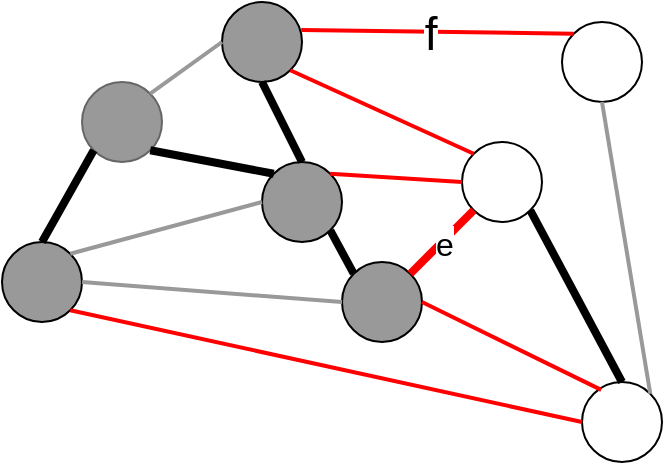<mxfile version="21.3.2" type="device">
  <diagram name="Page-1" id="Rg7tFy21nEe66vsASfUe">
    <mxGraphModel dx="413" dy="259" grid="1" gridSize="10" guides="1" tooltips="1" connect="1" arrows="1" fold="1" page="1" pageScale="1" pageWidth="850" pageHeight="1100" math="0" shadow="0">
      <root>
        <mxCell id="0" />
        <mxCell id="1" parent="0" />
        <mxCell id="K1aNCSsKctviTdPy4IMN-1" value="" style="ellipse;whiteSpace=wrap;html=1;aspect=fixed;fillColor=#999999;strokeColor=#666666;fontColor=#333333;" vertex="1" parent="1">
          <mxGeometry x="120" y="200" width="40" height="40" as="geometry" />
        </mxCell>
        <mxCell id="K1aNCSsKctviTdPy4IMN-2" value="" style="ellipse;whiteSpace=wrap;html=1;aspect=fixed;fillColor=#999999;" vertex="1" parent="1">
          <mxGeometry x="190" y="160" width="40" height="40" as="geometry" />
        </mxCell>
        <mxCell id="K1aNCSsKctviTdPy4IMN-3" value="" style="ellipse;whiteSpace=wrap;html=1;aspect=fixed;fillColor=#999999;" vertex="1" parent="1">
          <mxGeometry x="80" y="280" width="40" height="40" as="geometry" />
        </mxCell>
        <mxCell id="K1aNCSsKctviTdPy4IMN-4" value="" style="ellipse;whiteSpace=wrap;html=1;aspect=fixed;fillColor=#999999;" vertex="1" parent="1">
          <mxGeometry x="210" y="240" width="40" height="40" as="geometry" />
        </mxCell>
        <mxCell id="K1aNCSsKctviTdPy4IMN-5" value="" style="ellipse;whiteSpace=wrap;html=1;aspect=fixed;fontStyle=1" vertex="1" parent="1">
          <mxGeometry x="360" y="170" width="40" height="40" as="geometry" />
        </mxCell>
        <mxCell id="K1aNCSsKctviTdPy4IMN-6" value="" style="ellipse;whiteSpace=wrap;html=1;aspect=fixed;fillColor=#999999;" vertex="1" parent="1">
          <mxGeometry x="250" y="290" width="40" height="40" as="geometry" />
        </mxCell>
        <mxCell id="K1aNCSsKctviTdPy4IMN-7" value="" style="ellipse;whiteSpace=wrap;html=1;aspect=fixed;" vertex="1" parent="1">
          <mxGeometry x="310" y="230" width="40" height="40" as="geometry" />
        </mxCell>
        <mxCell id="K1aNCSsKctviTdPy4IMN-8" value="" style="ellipse;whiteSpace=wrap;html=1;aspect=fixed;" vertex="1" parent="1">
          <mxGeometry x="370" y="350" width="40" height="40" as="geometry" />
        </mxCell>
        <mxCell id="K1aNCSsKctviTdPy4IMN-9" value="" style="endArrow=none;html=1;rounded=0;entryX=0;entryY=1;entryDx=0;entryDy=0;exitX=0.5;exitY=0;exitDx=0;exitDy=0;strokeWidth=4;" edge="1" parent="1" source="K1aNCSsKctviTdPy4IMN-3" target="K1aNCSsKctviTdPy4IMN-1">
          <mxGeometry width="50" height="50" relative="1" as="geometry">
            <mxPoint x="250" y="300" as="sourcePoint" />
            <mxPoint x="300" y="250" as="targetPoint" />
          </mxGeometry>
        </mxCell>
        <mxCell id="K1aNCSsKctviTdPy4IMN-10" value="" style="endArrow=none;html=1;rounded=0;entryX=0;entryY=0;entryDx=0;entryDy=0;exitX=1;exitY=1;exitDx=0;exitDy=0;strokeWidth=4;" edge="1" parent="1" source="K1aNCSsKctviTdPy4IMN-1" target="K1aNCSsKctviTdPy4IMN-4">
          <mxGeometry width="50" height="50" relative="1" as="geometry">
            <mxPoint x="110" y="290" as="sourcePoint" />
            <mxPoint x="136" y="244" as="targetPoint" />
          </mxGeometry>
        </mxCell>
        <mxCell id="K1aNCSsKctviTdPy4IMN-11" value="" style="endArrow=none;html=1;rounded=0;entryX=1;entryY=1;entryDx=0;entryDy=0;exitX=0;exitY=0;exitDx=0;exitDy=0;strokeWidth=4;" edge="1" parent="1" source="K1aNCSsKctviTdPy4IMN-6" target="K1aNCSsKctviTdPy4IMN-4">
          <mxGeometry width="50" height="50" relative="1" as="geometry">
            <mxPoint x="164" y="244" as="sourcePoint" />
            <mxPoint x="186" y="276" as="targetPoint" />
          </mxGeometry>
        </mxCell>
        <mxCell id="K1aNCSsKctviTdPy4IMN-12" value="" style="endArrow=none;html=1;rounded=0;entryX=0;entryY=0.5;entryDx=0;entryDy=0;exitX=1;exitY=0;exitDx=0;exitDy=0;strokeWidth=2;strokeColor=#999999;" edge="1" parent="1" source="K1aNCSsKctviTdPy4IMN-3" target="K1aNCSsKctviTdPy4IMN-4">
          <mxGeometry width="50" height="50" relative="1" as="geometry">
            <mxPoint x="110" y="290" as="sourcePoint" />
            <mxPoint x="136" y="244" as="targetPoint" />
          </mxGeometry>
        </mxCell>
        <mxCell id="K1aNCSsKctviTdPy4IMN-13" value="" style="endArrow=none;html=1;rounded=0;entryX=0;entryY=0.5;entryDx=0;entryDy=0;exitX=1;exitY=0.5;exitDx=0;exitDy=0;strokeWidth=2;strokeColor=#999999;" edge="1" parent="1" source="K1aNCSsKctviTdPy4IMN-3" target="K1aNCSsKctviTdPy4IMN-6">
          <mxGeometry width="50" height="50" relative="1" as="geometry">
            <mxPoint x="124" y="296" as="sourcePoint" />
            <mxPoint x="200" y="280" as="targetPoint" />
          </mxGeometry>
        </mxCell>
        <mxCell id="K1aNCSsKctviTdPy4IMN-14" value="" style="endArrow=none;html=1;rounded=0;entryX=0;entryY=0.5;entryDx=0;entryDy=0;exitX=1;exitY=0;exitDx=0;exitDy=0;strokeWidth=2;strokeColor=#999999;" edge="1" parent="1" source="K1aNCSsKctviTdPy4IMN-1" target="K1aNCSsKctviTdPy4IMN-2">
          <mxGeometry width="50" height="50" relative="1" as="geometry">
            <mxPoint x="164" y="210" as="sourcePoint" />
            <mxPoint x="240" y="194" as="targetPoint" />
          </mxGeometry>
        </mxCell>
        <mxCell id="K1aNCSsKctviTdPy4IMN-15" value="" style="endArrow=none;html=1;rounded=0;entryX=0.5;entryY=0;entryDx=0;entryDy=0;exitX=0.5;exitY=1;exitDx=0;exitDy=0;strokeWidth=4;" edge="1" parent="1" source="K1aNCSsKctviTdPy4IMN-2" target="K1aNCSsKctviTdPy4IMN-4">
          <mxGeometry width="50" height="50" relative="1" as="geometry">
            <mxPoint x="164" y="244" as="sourcePoint" />
            <mxPoint x="206" y="266" as="targetPoint" />
          </mxGeometry>
        </mxCell>
        <mxCell id="K1aNCSsKctviTdPy4IMN-16" value="" style="endArrow=none;html=1;rounded=0;entryX=1;entryY=0;entryDx=0;entryDy=0;exitX=0;exitY=0.5;exitDx=0;exitDy=0;strokeWidth=2;strokeColor=#FF0000;" edge="1" parent="1" source="K1aNCSsKctviTdPy4IMN-7" target="K1aNCSsKctviTdPy4IMN-4">
          <mxGeometry width="50" height="50" relative="1" as="geometry">
            <mxPoint x="250" y="220" as="sourcePoint" />
            <mxPoint x="220" y="260" as="targetPoint" />
          </mxGeometry>
        </mxCell>
        <mxCell id="K1aNCSsKctviTdPy4IMN-17" value="" style="endArrow=none;html=1;rounded=0;entryX=1;entryY=1;entryDx=0;entryDy=0;exitX=0;exitY=0.5;exitDx=0;exitDy=0;strokeWidth=2;strokeColor=#FF0000;" edge="1" parent="1" source="K1aNCSsKctviTdPy4IMN-8" target="K1aNCSsKctviTdPy4IMN-3">
          <mxGeometry width="50" height="50" relative="1" as="geometry">
            <mxPoint x="320" y="260" as="sourcePoint" />
            <mxPoint x="234" y="266" as="targetPoint" />
          </mxGeometry>
        </mxCell>
        <mxCell id="K1aNCSsKctviTdPy4IMN-18" value="" style="endArrow=none;html=1;rounded=0;entryX=1;entryY=0.5;entryDx=0;entryDy=0;exitX=0.24;exitY=0.099;exitDx=0;exitDy=0;strokeWidth=2;strokeColor=#FF0000;exitPerimeter=0;" edge="1" parent="1" source="K1aNCSsKctviTdPy4IMN-8" target="K1aNCSsKctviTdPy4IMN-6">
          <mxGeometry width="50" height="50" relative="1" as="geometry">
            <mxPoint x="340" y="370" as="sourcePoint" />
            <mxPoint x="124" y="324" as="targetPoint" />
          </mxGeometry>
        </mxCell>
        <mxCell id="K1aNCSsKctviTdPy4IMN-19" value="" style="endArrow=none;html=1;rounded=0;entryX=1;entryY=1;entryDx=0;entryDy=0;exitX=0.5;exitY=0;exitDx=0;exitDy=0;strokeWidth=4;" edge="1" parent="1" source="K1aNCSsKctviTdPy4IMN-8" target="K1aNCSsKctviTdPy4IMN-7">
          <mxGeometry width="50" height="50" relative="1" as="geometry">
            <mxPoint x="320" y="260" as="sourcePoint" />
            <mxPoint x="234" y="266" as="targetPoint" />
          </mxGeometry>
        </mxCell>
        <mxCell id="K1aNCSsKctviTdPy4IMN-20" value="" style="endArrow=none;html=1;rounded=0;entryX=1;entryY=1;entryDx=0;entryDy=0;exitX=0;exitY=0;exitDx=0;exitDy=0;strokeWidth=2;strokeColor=#FF0000;" edge="1" parent="1" source="K1aNCSsKctviTdPy4IMN-7" target="K1aNCSsKctviTdPy4IMN-2">
          <mxGeometry width="50" height="50" relative="1" as="geometry">
            <mxPoint x="320" y="260" as="sourcePoint" />
            <mxPoint x="254" y="256" as="targetPoint" />
          </mxGeometry>
        </mxCell>
        <mxCell id="K1aNCSsKctviTdPy4IMN-21" value="" style="endArrow=none;html=1;rounded=0;entryX=0.99;entryY=0.349;entryDx=0;entryDy=0;exitX=0;exitY=0;exitDx=0;exitDy=0;strokeWidth=2;strokeColor=#FF0000;entryPerimeter=0;" edge="1" parent="1" source="K1aNCSsKctviTdPy4IMN-5" target="K1aNCSsKctviTdPy4IMN-2">
          <mxGeometry width="50" height="50" relative="1" as="geometry">
            <mxPoint x="330" y="270" as="sourcePoint" />
            <mxPoint x="264" y="266" as="targetPoint" />
          </mxGeometry>
        </mxCell>
        <mxCell id="K1aNCSsKctviTdPy4IMN-25" value="&lt;font style=&quot;font-size: 23px;&quot;&gt;f&lt;/font&gt;" style="edgeLabel;html=1;align=center;verticalAlign=middle;resizable=0;points=[];" vertex="1" connectable="0" parent="K1aNCSsKctviTdPy4IMN-21">
          <mxGeometry x="0.061" y="1" relative="1" as="geometry">
            <mxPoint as="offset" />
          </mxGeometry>
        </mxCell>
        <mxCell id="K1aNCSsKctviTdPy4IMN-22" value="" style="endArrow=none;html=1;rounded=0;entryX=0.5;entryY=1;entryDx=0;entryDy=0;exitX=1;exitY=0;exitDx=0;exitDy=0;strokeWidth=2;strokeColor=#999999;" edge="1" parent="1" source="K1aNCSsKctviTdPy4IMN-8" target="K1aNCSsKctviTdPy4IMN-5">
          <mxGeometry width="50" height="50" relative="1" as="geometry">
            <mxPoint x="164" y="216" as="sourcePoint" />
            <mxPoint x="200" y="190" as="targetPoint" />
          </mxGeometry>
        </mxCell>
        <mxCell id="K1aNCSsKctviTdPy4IMN-23" value="" style="endArrow=none;html=1;rounded=0;entryX=1;entryY=0;entryDx=0;entryDy=0;exitX=0;exitY=1;exitDx=0;exitDy=0;strokeWidth=4;strokeColor=#FF0000;" edge="1" parent="1" source="K1aNCSsKctviTdPy4IMN-7" target="K1aNCSsKctviTdPy4IMN-6">
          <mxGeometry width="50" height="50" relative="1" as="geometry">
            <mxPoint x="320" y="260" as="sourcePoint" />
            <mxPoint x="254" y="256" as="targetPoint" />
          </mxGeometry>
        </mxCell>
        <mxCell id="K1aNCSsKctviTdPy4IMN-24" value="e" style="edgeLabel;html=1;align=center;verticalAlign=middle;resizable=0;points=[];fontSize=16;" vertex="1" connectable="0" parent="K1aNCSsKctviTdPy4IMN-23">
          <mxGeometry y="1" relative="1" as="geometry">
            <mxPoint as="offset" />
          </mxGeometry>
        </mxCell>
      </root>
    </mxGraphModel>
  </diagram>
</mxfile>
